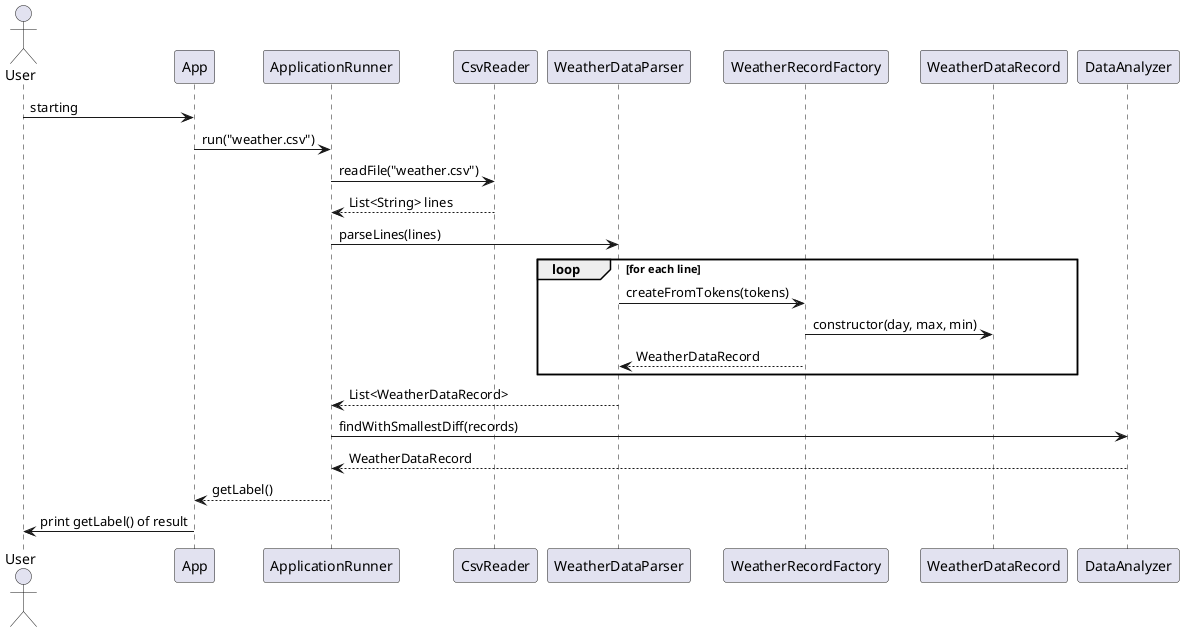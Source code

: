@startuml
actor User
participant App
participant ApplicationRunner
participant CsvReader
participant WeatherDataParser
participant WeatherRecordFactory
participant WeatherDataRecord
participant DataAnalyzer

User -> App: starting

App -> ApplicationRunner: run("weather.csv")

ApplicationRunner -> CsvReader: readFile("weather.csv")
CsvReader --> ApplicationRunner: List<String> lines

ApplicationRunner -> WeatherDataParser: parseLines(lines)
loop for each line
    WeatherDataParser -> WeatherRecordFactory: createFromTokens(tokens)
    WeatherRecordFactory -> WeatherDataRecord: constructor(day, max, min)
    WeatherRecordFactory --> WeatherDataParser: WeatherDataRecord
end
WeatherDataParser --> ApplicationRunner: List<WeatherDataRecord>

ApplicationRunner -> DataAnalyzer: findWithSmallestDiff(records)
DataAnalyzer --> ApplicationRunner: WeatherDataRecord

ApplicationRunner --> App: getLabel()

App -> User: print getLabel() of result
@enduml
